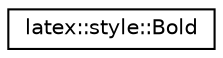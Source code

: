 digraph G
{
  edge [fontname="Helvetica",fontsize="10",labelfontname="Helvetica",labelfontsize="10"];
  node [fontname="Helvetica",fontsize="10",shape=record];
  rankdir="LR";
  Node1 [label="latex::style::Bold",height=0.2,width=0.4,color="black", fillcolor="white", style="filled",URL="$classlatex_1_1style_1_1Bold.html"];
}
